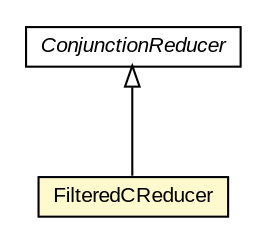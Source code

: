 #!/usr/local/bin/dot
#
# Class diagram 
# Generated by UMLGraph version 5.3 (http://www.umlgraph.org/)
#

digraph G {
	edge [fontname="arial",fontsize=10,labelfontname="arial",labelfontsize=10];
	node [fontname="arial",fontsize=10,shape=plaintext];
	nodesep=0.25;
	ranksep=0.5;
	// context.arch.intelligibility.reducers.FilteredCReducer
	c141787 [label=<<table title="context.arch.intelligibility.reducers.FilteredCReducer" border="0" cellborder="1" cellspacing="0" cellpadding="2" port="p" bgcolor="lemonChiffon" href="./FilteredCReducer.html">
		<tr><td><table border="0" cellspacing="0" cellpadding="1">
<tr><td align="center" balign="center"> FilteredCReducer </td></tr>
		</table></td></tr>
		</table>>, fontname="arial", fontcolor="black", fontsize=10.0];
	// context.arch.intelligibility.reducers.ConjunctionReducer
	c141789 [label=<<table title="context.arch.intelligibility.reducers.ConjunctionReducer" border="0" cellborder="1" cellspacing="0" cellpadding="2" port="p" href="./ConjunctionReducer.html">
		<tr><td><table border="0" cellspacing="0" cellpadding="1">
<tr><td align="center" balign="center"><font face="arial italic"> ConjunctionReducer </font></td></tr>
		</table></td></tr>
		</table>>, fontname="arial", fontcolor="black", fontsize=10.0];
	//context.arch.intelligibility.reducers.FilteredCReducer extends context.arch.intelligibility.reducers.ConjunctionReducer
	c141789:p -> c141787:p [dir=back,arrowtail=empty];
}

